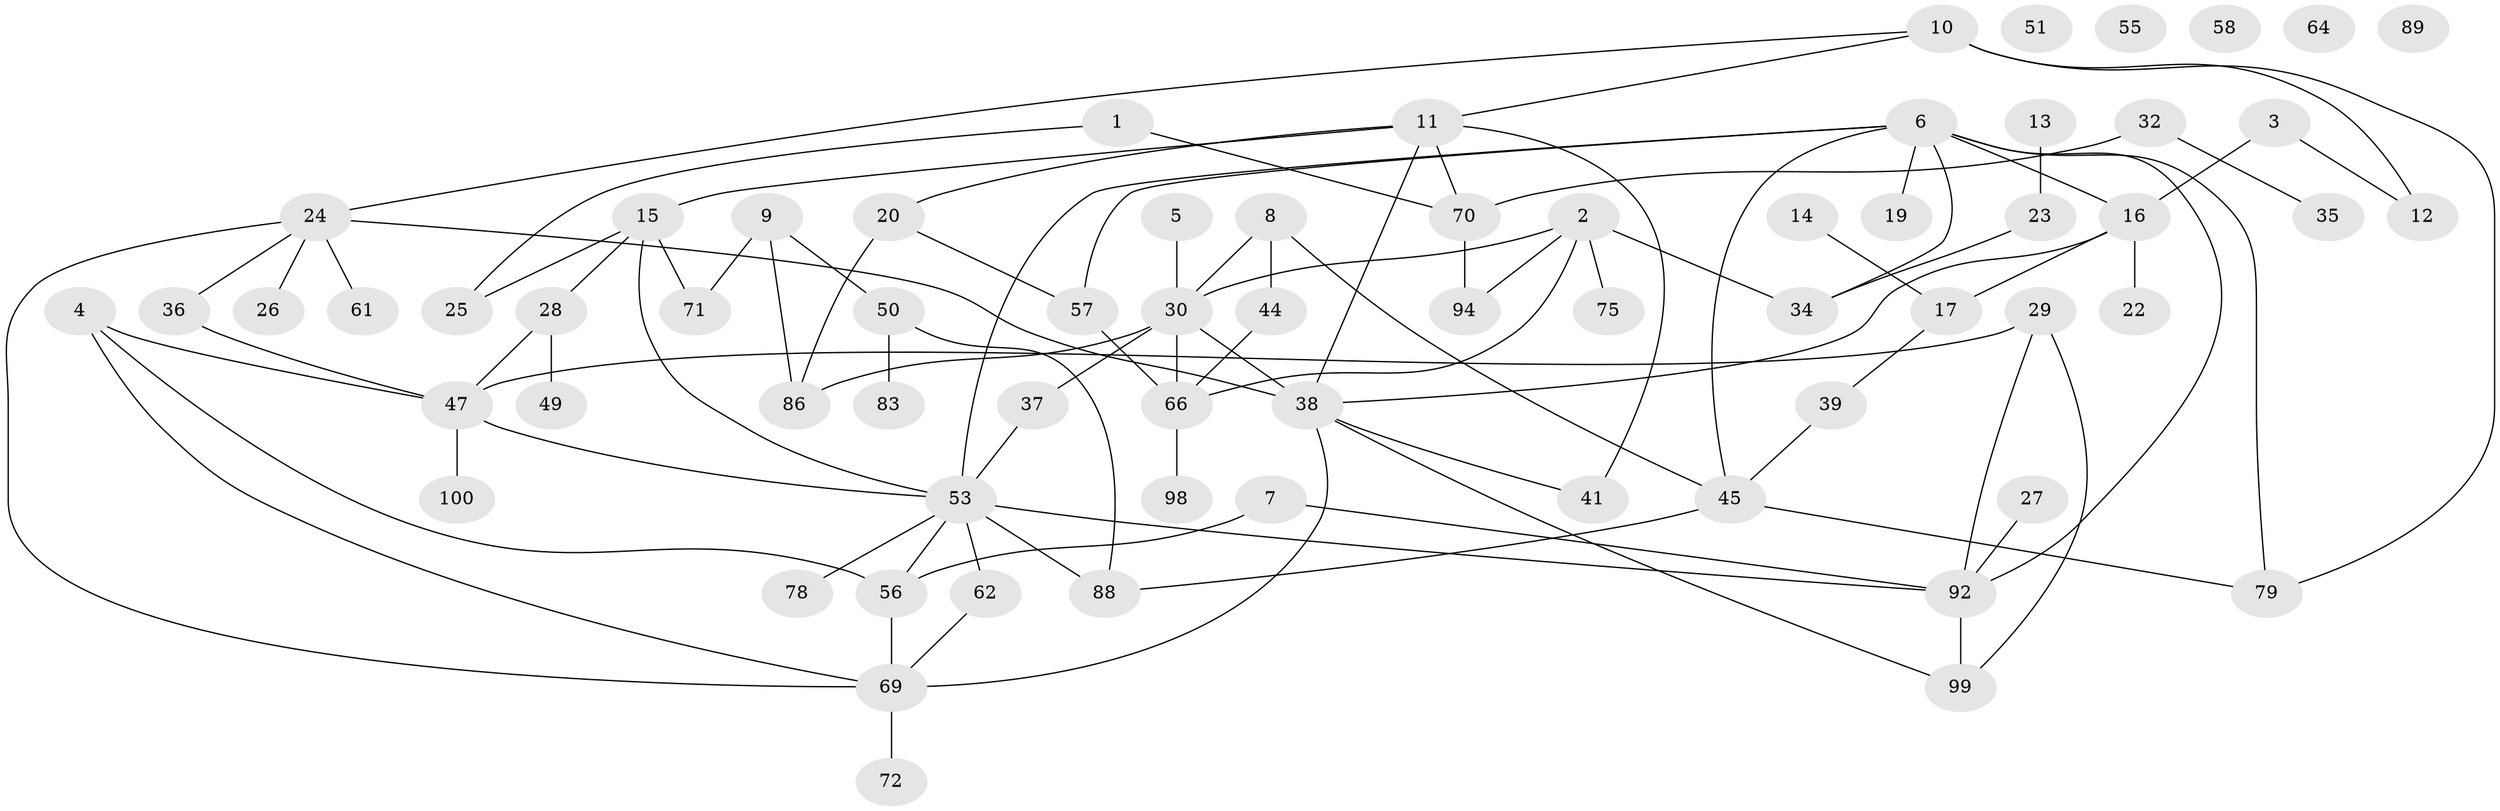 // Generated by graph-tools (version 1.1) at 2025/23/03/03/25 07:23:27]
// undirected, 67 vertices, 93 edges
graph export_dot {
graph [start="1"]
  node [color=gray90,style=filled];
  1 [super="+43"];
  2 [super="+77"];
  3;
  4 [super="+42"];
  5;
  6 [super="+46"];
  7;
  8 [super="+90"];
  9 [super="+40"];
  10 [super="+76"];
  11 [super="+31"];
  12 [super="+18"];
  13;
  14;
  15 [super="+84"];
  16 [super="+21"];
  17 [super="+54"];
  19;
  20 [super="+59"];
  22;
  23;
  24 [super="+65"];
  25;
  26;
  27;
  28 [super="+68"];
  29;
  30 [super="+80"];
  32 [super="+33"];
  34 [super="+52"];
  35 [super="+105"];
  36;
  37 [super="+97"];
  38 [super="+102"];
  39;
  41 [super="+63"];
  44;
  45 [super="+48"];
  47 [super="+87"];
  49;
  50 [super="+95"];
  51 [super="+60"];
  53 [super="+67"];
  55;
  56 [super="+93"];
  57 [super="+85"];
  58;
  61 [super="+74"];
  62;
  64;
  66 [super="+96"];
  69 [super="+81"];
  70 [super="+91"];
  71 [super="+73"];
  72;
  75 [super="+82"];
  78;
  79 [super="+104"];
  83;
  86;
  88;
  89;
  92 [super="+103"];
  94;
  98;
  99 [super="+101"];
  100;
  1 -- 25;
  1 -- 70;
  2 -- 94;
  2 -- 34 [weight=2];
  2 -- 66;
  2 -- 30;
  2 -- 75;
  3 -- 16;
  3 -- 12;
  4 -- 69;
  4 -- 56;
  4 -- 47;
  5 -- 30;
  6 -- 19;
  6 -- 34;
  6 -- 53;
  6 -- 79;
  6 -- 16;
  6 -- 45;
  6 -- 92;
  6 -- 57;
  7 -- 56;
  7 -- 92;
  8 -- 30;
  8 -- 44;
  8 -- 45;
  9 -- 50;
  9 -- 86;
  9 -- 71;
  10 -- 79;
  10 -- 11;
  10 -- 24;
  10 -- 12;
  11 -- 38;
  11 -- 70;
  11 -- 41;
  11 -- 15;
  11 -- 20;
  13 -- 23;
  14 -- 17;
  15 -- 53;
  15 -- 71 [weight=2];
  15 -- 25;
  15 -- 28;
  16 -- 17;
  16 -- 22;
  16 -- 38;
  17 -- 39;
  20 -- 57;
  20 -- 86;
  23 -- 34;
  24 -- 26;
  24 -- 36;
  24 -- 69;
  24 -- 61;
  24 -- 38;
  27 -- 92;
  28 -- 47;
  28 -- 49;
  29 -- 47;
  29 -- 99;
  29 -- 92;
  30 -- 38;
  30 -- 86;
  30 -- 37;
  30 -- 66;
  32 -- 70;
  32 -- 35;
  36 -- 47;
  37 -- 53;
  38 -- 69;
  38 -- 99;
  38 -- 41;
  39 -- 45;
  44 -- 66;
  45 -- 88;
  45 -- 79;
  47 -- 100;
  47 -- 53;
  50 -- 88;
  50 -- 83;
  53 -- 88;
  53 -- 56;
  53 -- 78;
  53 -- 92;
  53 -- 62;
  56 -- 69;
  57 -- 66;
  62 -- 69;
  66 -- 98;
  69 -- 72;
  70 -- 94;
  92 -- 99;
}
